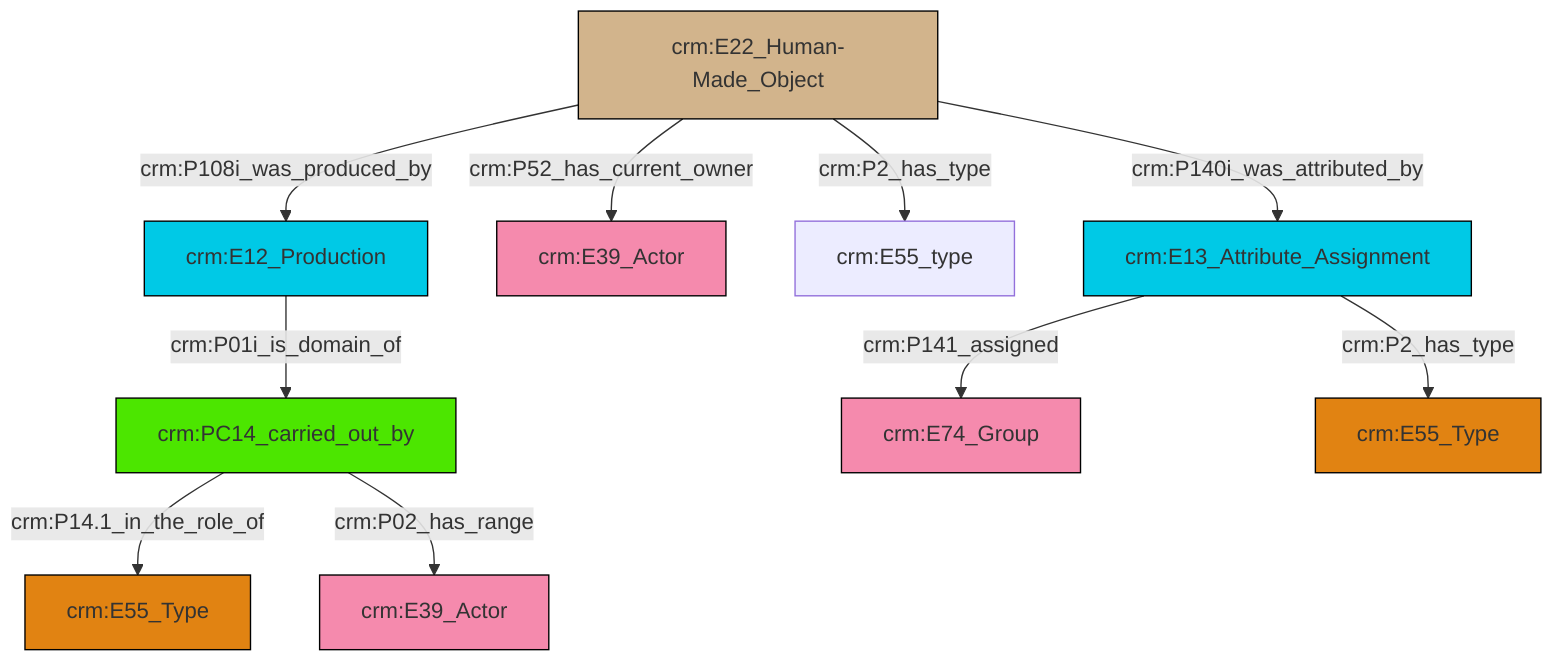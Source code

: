 graph TD
classDef Literal fill:#f2f2f2,stroke:#000000;
classDef CRM_Entity fill:#FFFFFF,stroke:#000000;
classDef Temporal_Entity fill:#00C9E6, stroke:#000000;
classDef Type fill:#E18312, stroke:#000000;
classDef Time-Span fill:#2C9C91, stroke:#000000;
classDef Appellation fill:#FFEB7F, stroke:#000000;
classDef Place fill:#008836, stroke:#000000;
classDef Persistent_Item fill:#B266B2, stroke:#000000;
classDef Conceptual_Object fill:#FFD700, stroke:#000000;
classDef Physical_Thing fill:#D2B48C, stroke:#000000;
classDef Actor fill:#f58aad, stroke:#000000;
classDef PC_Classes fill:#4ce600, stroke:#000000;
classDef Multi fill:#cccccc,stroke:#000000;

0["crm:PC14_carried_out_by"]:::PC_Classes -->|crm:P14.1_in_the_role_of| 1["crm:E55_Type"]:::Type
12["crm:E13_Attribute_Assignment"]:::Temporal_Entity -->|crm:P2_has_type| 10["crm:E55_Type"]:::Type
14["crm:E22_Human-Made_Object"]:::Physical_Thing -->|crm:P140i_was_attributed_by| 12["crm:E13_Attribute_Assignment"]:::Temporal_Entity
14["crm:E22_Human-Made_Object"]:::Physical_Thing -->|crm:P2_has_type| 8["crm:E55_type"]:::Default
0["crm:PC14_carried_out_by"]:::PC_Classes -->|crm:P02_has_range| 16["crm:E39_Actor"]:::Actor
12["crm:E13_Attribute_Assignment"]:::Temporal_Entity -->|crm:P141_assigned| 2["crm:E74_Group"]:::Actor
14["crm:E22_Human-Made_Object"]:::Physical_Thing -->|crm:P108i_was_produced_by| 4["crm:E12_Production"]:::Temporal_Entity
4["crm:E12_Production"]:::Temporal_Entity -->|crm:P01i_is_domain_of| 0["crm:PC14_carried_out_by"]:::PC_Classes
14["crm:E22_Human-Made_Object"]:::Physical_Thing -->|crm:P52_has_current_owner| 6["crm:E39_Actor"]:::Actor